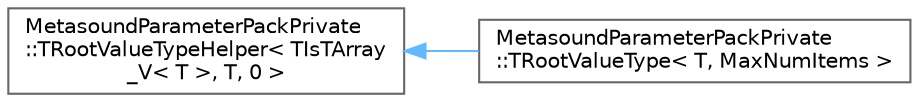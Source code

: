 digraph "Graphical Class Hierarchy"
{
 // INTERACTIVE_SVG=YES
 // LATEX_PDF_SIZE
  bgcolor="transparent";
  edge [fontname=Helvetica,fontsize=10,labelfontname=Helvetica,labelfontsize=10];
  node [fontname=Helvetica,fontsize=10,shape=box,height=0.2,width=0.4];
  rankdir="LR";
  Node0 [id="Node000000",label="MetasoundParameterPackPrivate\l::TRootValueTypeHelper\< TIsTArray\l_V\< T \>, T, 0 \>",height=0.2,width=0.4,color="grey40", fillcolor="white", style="filled",URL="$d7/df1/structMetasoundParameterPackPrivate_1_1TRootValueTypeHelper.html",tooltip=" "];
  Node0 -> Node1 [id="edge5920_Node000000_Node000001",dir="back",color="steelblue1",style="solid",tooltip=" "];
  Node1 [id="Node000001",label="MetasoundParameterPackPrivate\l::TRootValueType\< T, MaxNumItems \>",height=0.2,width=0.4,color="grey40", fillcolor="white", style="filled",URL="$de/db0/structMetasoundParameterPackPrivate_1_1TRootValueType.html",tooltip=" "];
}
